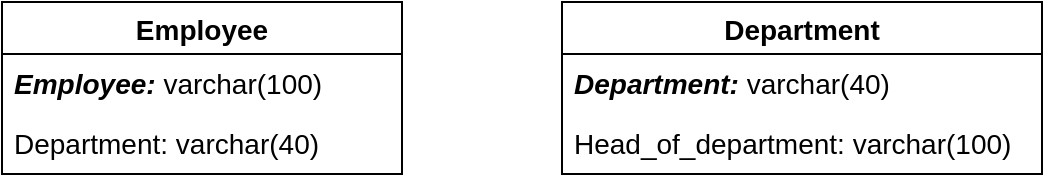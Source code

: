 <mxfile version="16.4.11" type="device"><diagram id="uGIz4Fv9O06vyQKvfFKr" name="Page-1"><mxGraphModel dx="1382" dy="795" grid="1" gridSize="10" guides="1" tooltips="1" connect="1" arrows="1" fold="1" page="1" pageScale="1" pageWidth="827" pageHeight="1169" math="0" shadow="0"><root><mxCell id="0"/><mxCell id="1" parent="0"/><mxCell id="mA277Ko5Pmp4nvd-lRDj-1" value="Employee" style="swimlane;fontStyle=1;childLayout=stackLayout;horizontal=1;startSize=26;horizontalStack=0;resizeParent=1;resizeParentMax=0;resizeLast=0;collapsible=1;marginBottom=0;align=center;fontSize=14;rounded=0;sketch=0;" parent="1" vertex="1"><mxGeometry x="120" y="200" width="200" height="86" as="geometry"/></mxCell><mxCell id="mA277Ko5Pmp4nvd-lRDj-2" value="&lt;i style=&quot;font-size: 14px;&quot;&gt;&lt;b style=&quot;font-size: 14px;&quot;&gt;Employee:&lt;/b&gt;&lt;/i&gt; varchar(100)" style="text;strokeColor=none;fillColor=none;spacingLeft=4;spacingRight=4;overflow=hidden;rotatable=0;points=[[0,0.5],[1,0.5]];portConstraint=eastwest;fontSize=14;rounded=0;sketch=0;html=1;" parent="mA277Ko5Pmp4nvd-lRDj-1" vertex="1"><mxGeometry y="26" width="200" height="30" as="geometry"/></mxCell><mxCell id="mA277Ko5Pmp4nvd-lRDj-3" value="&lt;span style=&quot;font-size: 14px&quot;&gt;&lt;span style=&quot;font-size: 14px&quot;&gt;Department:&lt;/span&gt;&lt;/span&gt; varchar(40)" style="text;strokeColor=none;fillColor=none;spacingLeft=4;spacingRight=4;overflow=hidden;rotatable=0;points=[[0,0.5],[1,0.5]];portConstraint=eastwest;fontSize=14;rounded=0;sketch=0;html=1;" parent="mA277Ko5Pmp4nvd-lRDj-1" vertex="1"><mxGeometry y="56" width="200" height="30" as="geometry"/></mxCell><mxCell id="mA277Ko5Pmp4nvd-lRDj-12" value="Department" style="swimlane;fontStyle=1;childLayout=stackLayout;horizontal=1;startSize=26;horizontalStack=0;resizeParent=1;resizeParentMax=0;resizeLast=0;collapsible=1;marginBottom=0;align=center;fontSize=14;rounded=0;sketch=0;" parent="1" vertex="1"><mxGeometry x="400" y="200" width="240" height="86" as="geometry"/></mxCell><mxCell id="mA277Ko5Pmp4nvd-lRDj-13" value="&lt;b style=&quot;font-size: 14px;&quot;&gt;&lt;i style=&quot;font-size: 14px;&quot;&gt;Department:&lt;/i&gt;&lt;/b&gt; varchar(40)" style="text;strokeColor=none;fillColor=none;spacingLeft=4;spacingRight=4;overflow=hidden;rotatable=0;points=[[0,0.5],[1,0.5]];portConstraint=eastwest;fontSize=14;rounded=0;sketch=0;fontStyle=0;html=1;" parent="mA277Ko5Pmp4nvd-lRDj-12" vertex="1"><mxGeometry y="26" width="240" height="30" as="geometry"/></mxCell><mxCell id="mA277Ko5Pmp4nvd-lRDj-14" value="&lt;span style=&quot;font-size: 14px&quot;&gt;&lt;span style=&quot;font-size: 14px&quot;&gt;Head_of_department:&lt;/span&gt;&lt;/span&gt; varchar(100)" style="text;strokeColor=none;fillColor=none;spacingLeft=4;spacingRight=4;overflow=hidden;rotatable=0;points=[[0,0.5],[1,0.5]];portConstraint=eastwest;fontSize=14;rounded=0;sketch=0;html=1;" parent="mA277Ko5Pmp4nvd-lRDj-12" vertex="1"><mxGeometry y="56" width="240" height="30" as="geometry"/></mxCell></root></mxGraphModel></diagram></mxfile>